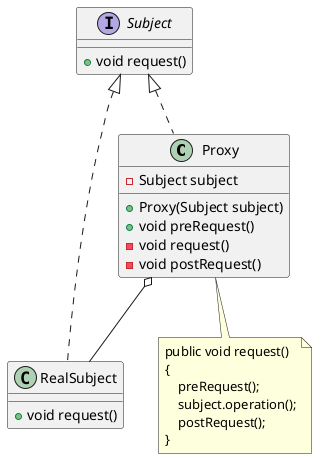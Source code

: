 @startuml

Proxy o-- RealSubject

interface Subject {
  +void request()
}

class RealSubject implements Subject {
  +void request()
}

class Proxy implements Subject {
  -Subject subject

  +Proxy(Subject subject)
  +void preRequest()
  -void request()
  -void postRequest()
}

note as N
    public void request()
    {
        preRequest();
        subject.operation();
        postRequest();
    }
end note

Proxy .. N

@enduml